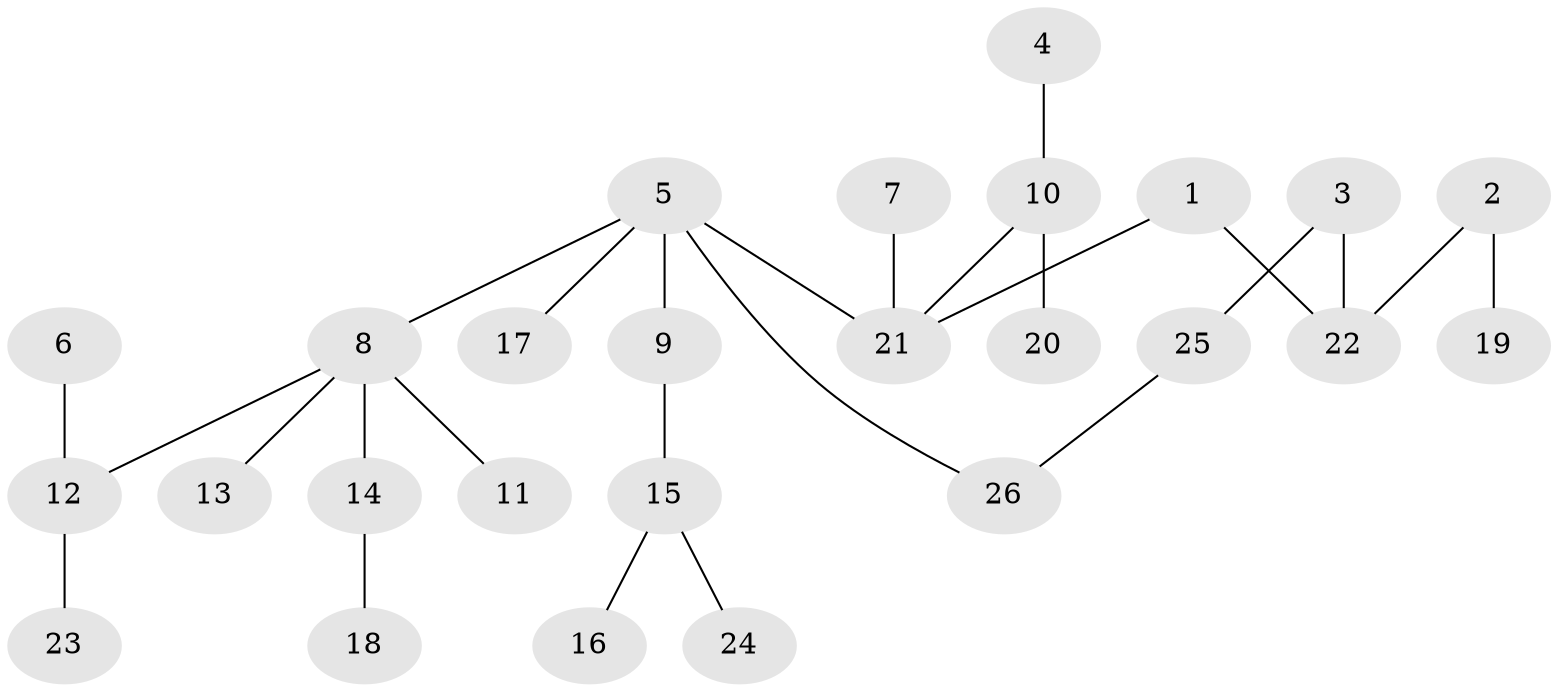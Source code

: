 // original degree distribution, {4: 0.0625, 2: 0.25, 7: 0.03125, 3: 0.0625, 5: 0.0625, 1: 0.53125}
// Generated by graph-tools (version 1.1) at 2025/36/03/04/25 23:36:03]
// undirected, 26 vertices, 26 edges
graph export_dot {
  node [color=gray90,style=filled];
  1;
  2;
  3;
  4;
  5;
  6;
  7;
  8;
  9;
  10;
  11;
  12;
  13;
  14;
  15;
  16;
  17;
  18;
  19;
  20;
  21;
  22;
  23;
  24;
  25;
  26;
  1 -- 21 [weight=1.0];
  1 -- 22 [weight=1.0];
  2 -- 19 [weight=1.0];
  2 -- 22 [weight=1.0];
  3 -- 22 [weight=1.0];
  3 -- 25 [weight=1.0];
  4 -- 10 [weight=1.0];
  5 -- 8 [weight=1.0];
  5 -- 9 [weight=1.0];
  5 -- 17 [weight=1.0];
  5 -- 21 [weight=1.0];
  5 -- 26 [weight=1.0];
  6 -- 12 [weight=1.0];
  7 -- 21 [weight=1.0];
  8 -- 11 [weight=1.0];
  8 -- 12 [weight=1.0];
  8 -- 13 [weight=1.0];
  8 -- 14 [weight=1.0];
  9 -- 15 [weight=1.0];
  10 -- 20 [weight=1.0];
  10 -- 21 [weight=1.0];
  12 -- 23 [weight=1.0];
  14 -- 18 [weight=1.0];
  15 -- 16 [weight=1.0];
  15 -- 24 [weight=1.0];
  25 -- 26 [weight=1.0];
}
